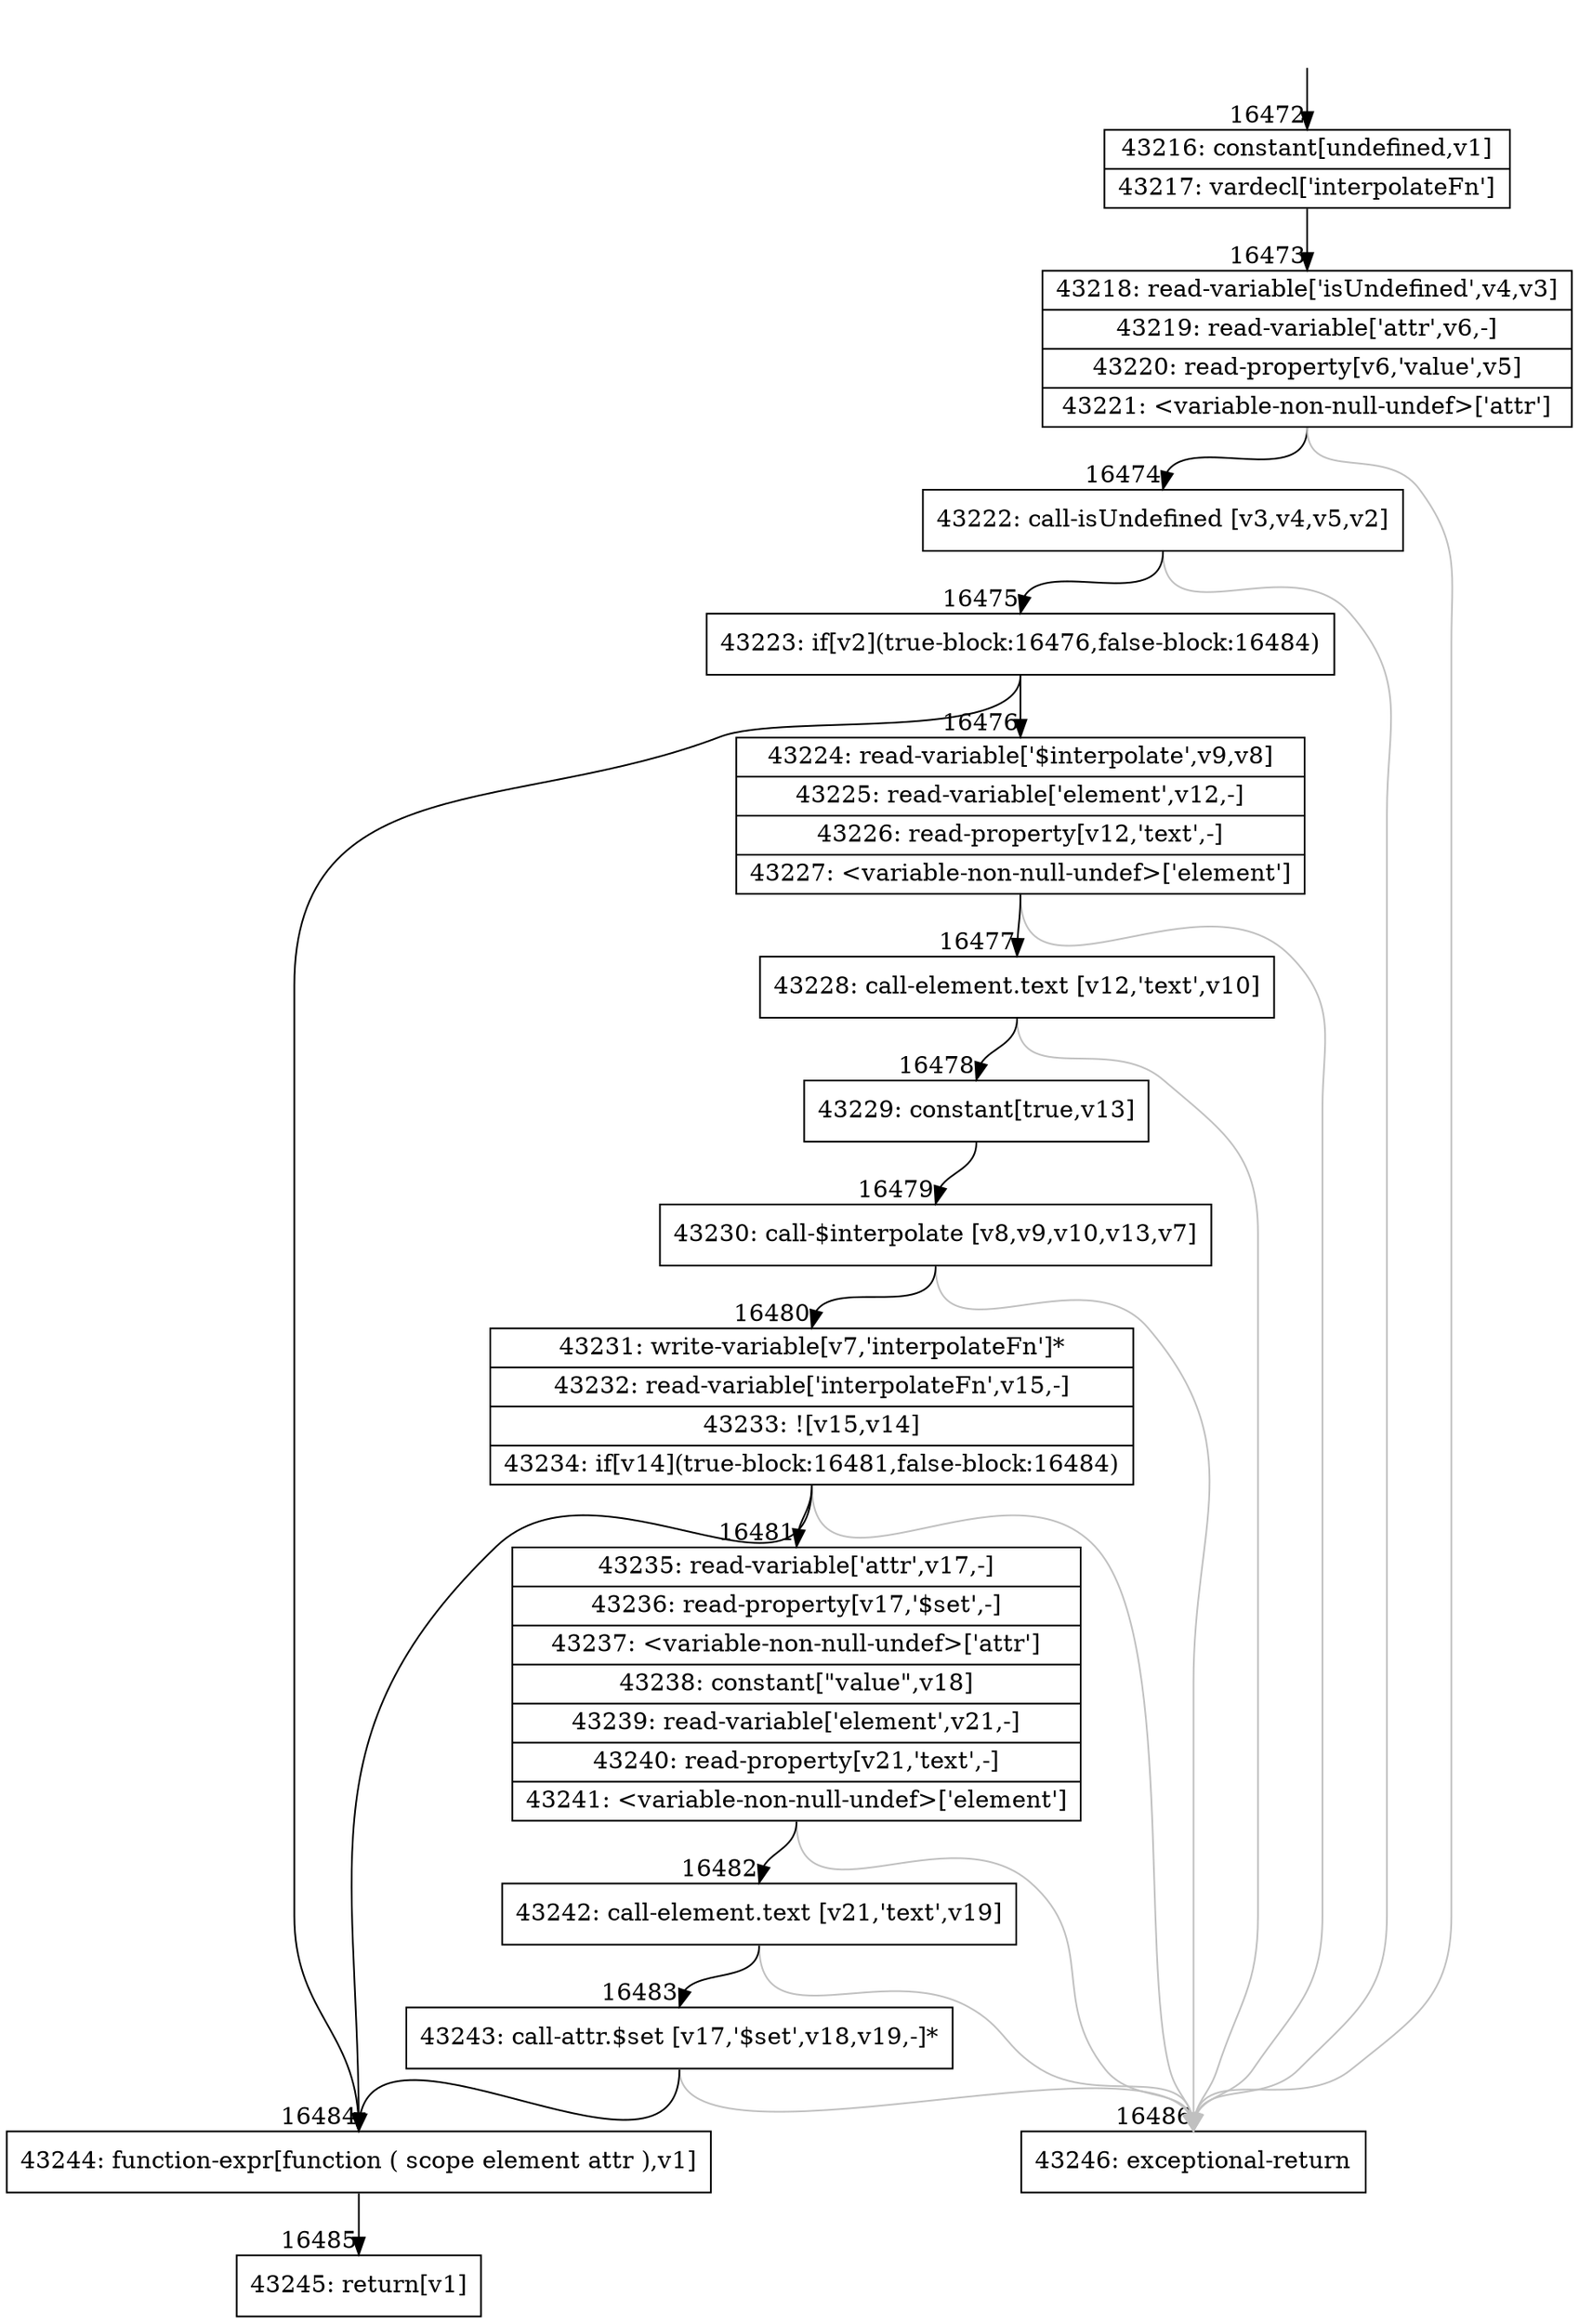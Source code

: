 digraph {
rankdir="TD"
BB_entry1329[shape=none,label=""];
BB_entry1329 -> BB16472 [tailport=s, headport=n, headlabel="    16472"]
BB16472 [shape=record label="{43216: constant[undefined,v1]|43217: vardecl['interpolateFn']}" ] 
BB16472 -> BB16473 [tailport=s, headport=n, headlabel="      16473"]
BB16473 [shape=record label="{43218: read-variable['isUndefined',v4,v3]|43219: read-variable['attr',v6,-]|43220: read-property[v6,'value',v5]|43221: \<variable-non-null-undef\>['attr']}" ] 
BB16473 -> BB16474 [tailport=s, headport=n, headlabel="      16474"]
BB16473 -> BB16486 [tailport=s, headport=n, color=gray, headlabel="      16486"]
BB16474 [shape=record label="{43222: call-isUndefined [v3,v4,v5,v2]}" ] 
BB16474 -> BB16475 [tailport=s, headport=n, headlabel="      16475"]
BB16474 -> BB16486 [tailport=s, headport=n, color=gray]
BB16475 [shape=record label="{43223: if[v2](true-block:16476,false-block:16484)}" ] 
BB16475 -> BB16476 [tailport=s, headport=n, headlabel="      16476"]
BB16475 -> BB16484 [tailport=s, headport=n, headlabel="      16484"]
BB16476 [shape=record label="{43224: read-variable['$interpolate',v9,v8]|43225: read-variable['element',v12,-]|43226: read-property[v12,'text',-]|43227: \<variable-non-null-undef\>['element']}" ] 
BB16476 -> BB16477 [tailport=s, headport=n, headlabel="      16477"]
BB16476 -> BB16486 [tailport=s, headport=n, color=gray]
BB16477 [shape=record label="{43228: call-element.text [v12,'text',v10]}" ] 
BB16477 -> BB16478 [tailport=s, headport=n, headlabel="      16478"]
BB16477 -> BB16486 [tailport=s, headport=n, color=gray]
BB16478 [shape=record label="{43229: constant[true,v13]}" ] 
BB16478 -> BB16479 [tailport=s, headport=n, headlabel="      16479"]
BB16479 [shape=record label="{43230: call-$interpolate [v8,v9,v10,v13,v7]}" ] 
BB16479 -> BB16480 [tailport=s, headport=n, headlabel="      16480"]
BB16479 -> BB16486 [tailport=s, headport=n, color=gray]
BB16480 [shape=record label="{43231: write-variable[v7,'interpolateFn']*|43232: read-variable['interpolateFn',v15,-]|43233: ![v15,v14]|43234: if[v14](true-block:16481,false-block:16484)}" ] 
BB16480 -> BB16481 [tailport=s, headport=n, headlabel="      16481"]
BB16480 -> BB16484 [tailport=s, headport=n]
BB16480 -> BB16486 [tailport=s, headport=n, color=gray]
BB16481 [shape=record label="{43235: read-variable['attr',v17,-]|43236: read-property[v17,'$set',-]|43237: \<variable-non-null-undef\>['attr']|43238: constant[\"value\",v18]|43239: read-variable['element',v21,-]|43240: read-property[v21,'text',-]|43241: \<variable-non-null-undef\>['element']}" ] 
BB16481 -> BB16482 [tailport=s, headport=n, headlabel="      16482"]
BB16481 -> BB16486 [tailport=s, headport=n, color=gray]
BB16482 [shape=record label="{43242: call-element.text [v21,'text',v19]}" ] 
BB16482 -> BB16483 [tailport=s, headport=n, headlabel="      16483"]
BB16482 -> BB16486 [tailport=s, headport=n, color=gray]
BB16483 [shape=record label="{43243: call-attr.$set [v17,'$set',v18,v19,-]*}" ] 
BB16483 -> BB16484 [tailport=s, headport=n]
BB16483 -> BB16486 [tailport=s, headport=n, color=gray]
BB16484 [shape=record label="{43244: function-expr[function ( scope element attr ),v1]}" ] 
BB16484 -> BB16485 [tailport=s, headport=n, headlabel="      16485"]
BB16485 [shape=record label="{43245: return[v1]}" ] 
BB16486 [shape=record label="{43246: exceptional-return}" ] 
//#$~ 28245
}

